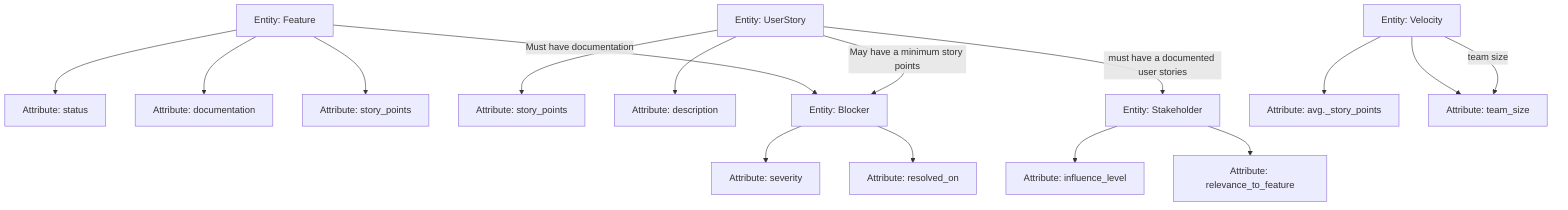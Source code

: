 graph TD
    A[Entity: Feature] --> A1[Attribute: status];
    A --> A2[Attribute: documentation];
    A --> A3[Attribute: story_points];

    B[Entity: UserStory] --> B1[Attribute: story_points];
    B --> B2[Attribute: description];

    C[Entity: Blocker] --> C1[Attribute: severity];
    C --> C2[Attribute: resolved_on];

    D[Entity: Stakeholder] --> D1[Attribute: influence_level];
    D --> D2[Attribute: relevance_to_feature];

    E[Entity: Velocity] --> E1[Attribute: avg._story_points];
    E --> E2[Attribute: team_size];

    A -- "Must have documentation" --> C;
    B -- "May have a minimum story points" --> C;
    B -- "must have a documented user stories" --> D;
    E -- "team size" --> E2;